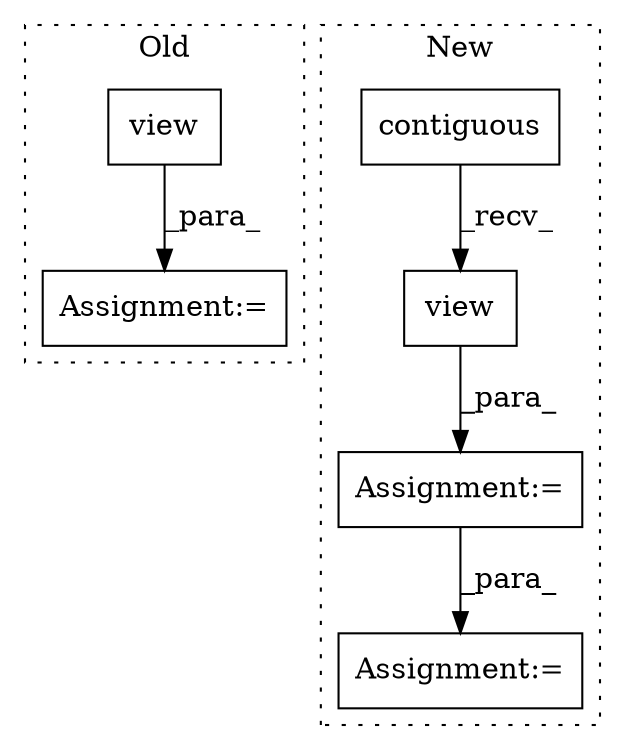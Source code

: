 digraph G {
subgraph cluster0 {
1 [label="view" a="32" s="11214,11221" l="5,1" shape="box"];
3 [label="Assignment:=" a="7" s="11117" l="1" shape="box"];
label = "Old";
style="dotted";
}
subgraph cluster1 {
2 [label="contiguous" a="32" s="10878" l="12" shape="box"];
4 [label="Assignment:=" a="7" s="11149" l="1" shape="box"];
5 [label="view" a="32" s="10891,10937" l="5,1" shape="box"];
6 [label="Assignment:=" a="7" s="10872" l="1" shape="box"];
label = "New";
style="dotted";
}
1 -> 3 [label="_para_"];
2 -> 5 [label="_recv_"];
5 -> 6 [label="_para_"];
6 -> 4 [label="_para_"];
}